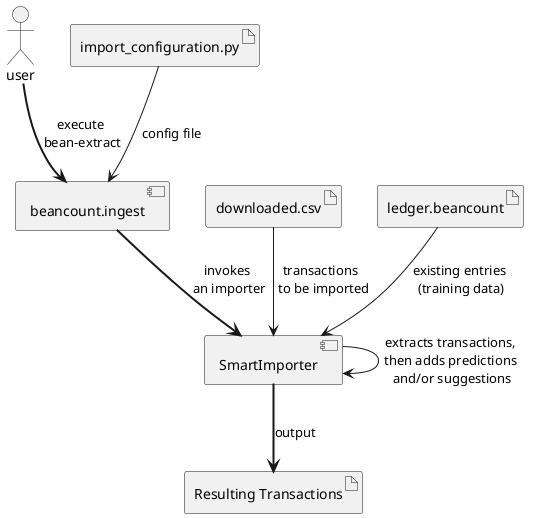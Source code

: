 @startuml

actor user
artifact import_configuration.py
component beancount.ingest
component SmartImporter

artifact downloaded.csv
artifact ledger.beancount
artifact "Resulting Transactions" as output

user ==> beancount.ingest: execute \nbean-extract
import_configuration.py --> beancount.ingest: config file
beancount.ingest ==> SmartImporter: invokes \nan importer
downloaded.csv --> SmartImporter: transactions \n to be imported
ledger.beancount --> SmartImporter: existing entries \n(training data)
SmartImporter --> SmartImporter: extracts transactions, \nthen adds predictions \nand/or suggestions
SmartImporter ==> output: output
@enduml

import_configuration.py --> MyBankImporter: test


node node3
node node2
node node4
node node5
node1 -- node2
node1 .. node3
node1 ~~ node4
node1 == node5
